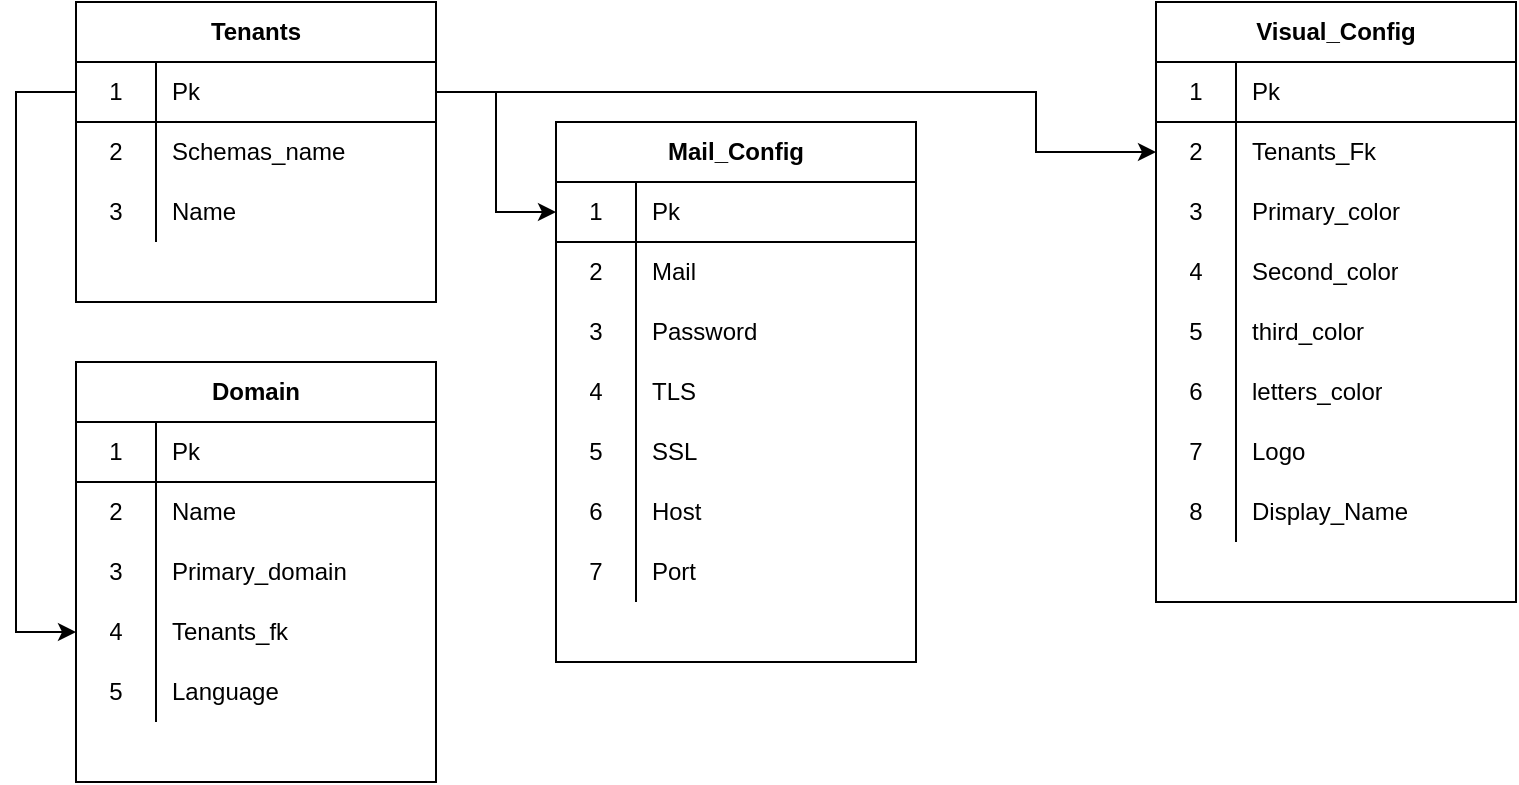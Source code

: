 <mxfile version="14.4.3" type="device"><diagram id="gmNLvoogCazHjiyxjHsD" name="Page-1"><mxGraphModel dx="903" dy="427" grid="1" gridSize="15" guides="1" tooltips="1" connect="1" arrows="1" fold="1" page="1" pageScale="1" pageWidth="827" pageHeight="1169" math="0" shadow="0"><root><mxCell id="0"/><mxCell id="1" parent="0"/><mxCell id="cwVsbmfhUSDgqix28-Fm-1" value="Tenants" style="shape=table;html=1;whiteSpace=wrap;startSize=30;container=1;collapsible=0;childLayout=tableLayout;fixedRows=1;rowLines=0;fontStyle=1;align=center;" vertex="1" parent="1"><mxGeometry x="60" y="60" width="180" height="150" as="geometry"/></mxCell><mxCell id="cwVsbmfhUSDgqix28-Fm-2" value="" style="shape=partialRectangle;html=1;whiteSpace=wrap;collapsible=0;dropTarget=0;pointerEvents=0;fillColor=none;top=0;left=0;bottom=1;right=0;points=[[0,0.5],[1,0.5]];portConstraint=eastwest;" vertex="1" parent="cwVsbmfhUSDgqix28-Fm-1"><mxGeometry y="30" width="180" height="30" as="geometry"/></mxCell><mxCell id="cwVsbmfhUSDgqix28-Fm-3" value="1" style="shape=partialRectangle;html=1;whiteSpace=wrap;connectable=0;fillColor=none;top=0;left=0;bottom=0;right=0;overflow=hidden;" vertex="1" parent="cwVsbmfhUSDgqix28-Fm-2"><mxGeometry width="40" height="30" as="geometry"/></mxCell><mxCell id="cwVsbmfhUSDgqix28-Fm-4" value="Pk" style="shape=partialRectangle;html=1;whiteSpace=wrap;connectable=0;fillColor=none;top=0;left=0;bottom=0;right=0;align=left;spacingLeft=6;overflow=hidden;" vertex="1" parent="cwVsbmfhUSDgqix28-Fm-2"><mxGeometry x="40" width="140" height="30" as="geometry"/></mxCell><mxCell id="cwVsbmfhUSDgqix28-Fm-5" value="" style="shape=partialRectangle;html=1;whiteSpace=wrap;collapsible=0;dropTarget=0;pointerEvents=0;fillColor=none;top=0;left=0;bottom=0;right=0;points=[[0,0.5],[1,0.5]];portConstraint=eastwest;" vertex="1" parent="cwVsbmfhUSDgqix28-Fm-1"><mxGeometry y="60" width="180" height="30" as="geometry"/></mxCell><mxCell id="cwVsbmfhUSDgqix28-Fm-6" value="2" style="shape=partialRectangle;html=1;whiteSpace=wrap;connectable=0;fillColor=none;top=0;left=0;bottom=0;right=0;overflow=hidden;" vertex="1" parent="cwVsbmfhUSDgqix28-Fm-5"><mxGeometry width="40" height="30" as="geometry"/></mxCell><mxCell id="cwVsbmfhUSDgqix28-Fm-7" value="Schemas_name" style="shape=partialRectangle;html=1;whiteSpace=wrap;connectable=0;fillColor=none;top=0;left=0;bottom=0;right=0;align=left;spacingLeft=6;overflow=hidden;" vertex="1" parent="cwVsbmfhUSDgqix28-Fm-5"><mxGeometry x="40" width="140" height="30" as="geometry"/></mxCell><mxCell id="cwVsbmfhUSDgqix28-Fm-8" value="" style="shape=partialRectangle;html=1;whiteSpace=wrap;collapsible=0;dropTarget=0;pointerEvents=0;fillColor=none;top=0;left=0;bottom=0;right=0;points=[[0,0.5],[1,0.5]];portConstraint=eastwest;" vertex="1" parent="cwVsbmfhUSDgqix28-Fm-1"><mxGeometry y="90" width="180" height="30" as="geometry"/></mxCell><mxCell id="cwVsbmfhUSDgqix28-Fm-9" value="3" style="shape=partialRectangle;html=1;whiteSpace=wrap;connectable=0;fillColor=none;top=0;left=0;bottom=0;right=0;overflow=hidden;" vertex="1" parent="cwVsbmfhUSDgqix28-Fm-8"><mxGeometry width="40" height="30" as="geometry"/></mxCell><mxCell id="cwVsbmfhUSDgqix28-Fm-10" value="Name" style="shape=partialRectangle;html=1;whiteSpace=wrap;connectable=0;fillColor=none;top=0;left=0;bottom=0;right=0;align=left;spacingLeft=6;overflow=hidden;" vertex="1" parent="cwVsbmfhUSDgqix28-Fm-8"><mxGeometry x="40" width="140" height="30" as="geometry"/></mxCell><mxCell id="cwVsbmfhUSDgqix28-Fm-11" value="Domain" style="shape=table;html=1;whiteSpace=wrap;startSize=30;container=1;collapsible=0;childLayout=tableLayout;fixedRows=1;rowLines=0;fontStyle=1;align=center;" vertex="1" parent="1"><mxGeometry x="60" y="240" width="180" height="210" as="geometry"/></mxCell><mxCell id="cwVsbmfhUSDgqix28-Fm-12" value="" style="shape=partialRectangle;html=1;whiteSpace=wrap;collapsible=0;dropTarget=0;pointerEvents=0;fillColor=none;top=0;left=0;bottom=1;right=0;points=[[0,0.5],[1,0.5]];portConstraint=eastwest;" vertex="1" parent="cwVsbmfhUSDgqix28-Fm-11"><mxGeometry y="30" width="180" height="30" as="geometry"/></mxCell><mxCell id="cwVsbmfhUSDgqix28-Fm-13" value="1" style="shape=partialRectangle;html=1;whiteSpace=wrap;connectable=0;fillColor=none;top=0;left=0;bottom=0;right=0;overflow=hidden;" vertex="1" parent="cwVsbmfhUSDgqix28-Fm-12"><mxGeometry width="40" height="30" as="geometry"/></mxCell><mxCell id="cwVsbmfhUSDgqix28-Fm-14" value="Pk" style="shape=partialRectangle;html=1;whiteSpace=wrap;connectable=0;fillColor=none;top=0;left=0;bottom=0;right=0;align=left;spacingLeft=6;overflow=hidden;" vertex="1" parent="cwVsbmfhUSDgqix28-Fm-12"><mxGeometry x="40" width="140" height="30" as="geometry"/></mxCell><mxCell id="cwVsbmfhUSDgqix28-Fm-15" value="" style="shape=partialRectangle;html=1;whiteSpace=wrap;collapsible=0;dropTarget=0;pointerEvents=0;fillColor=none;top=0;left=0;bottom=0;right=0;points=[[0,0.5],[1,0.5]];portConstraint=eastwest;" vertex="1" parent="cwVsbmfhUSDgqix28-Fm-11"><mxGeometry y="60" width="180" height="30" as="geometry"/></mxCell><mxCell id="cwVsbmfhUSDgqix28-Fm-16" value="2" style="shape=partialRectangle;html=1;whiteSpace=wrap;connectable=0;fillColor=none;top=0;left=0;bottom=0;right=0;overflow=hidden;" vertex="1" parent="cwVsbmfhUSDgqix28-Fm-15"><mxGeometry width="40" height="30" as="geometry"/></mxCell><mxCell id="cwVsbmfhUSDgqix28-Fm-17" value="Name" style="shape=partialRectangle;html=1;whiteSpace=wrap;connectable=0;fillColor=none;top=0;left=0;bottom=0;right=0;align=left;spacingLeft=6;overflow=hidden;" vertex="1" parent="cwVsbmfhUSDgqix28-Fm-15"><mxGeometry x="40" width="140" height="30" as="geometry"/></mxCell><mxCell id="cwVsbmfhUSDgqix28-Fm-18" value="" style="shape=partialRectangle;html=1;whiteSpace=wrap;collapsible=0;dropTarget=0;pointerEvents=0;fillColor=none;top=0;left=0;bottom=0;right=0;points=[[0,0.5],[1,0.5]];portConstraint=eastwest;" vertex="1" parent="cwVsbmfhUSDgqix28-Fm-11"><mxGeometry y="90" width="180" height="30" as="geometry"/></mxCell><mxCell id="cwVsbmfhUSDgqix28-Fm-19" value="3" style="shape=partialRectangle;html=1;whiteSpace=wrap;connectable=0;fillColor=none;top=0;left=0;bottom=0;right=0;overflow=hidden;" vertex="1" parent="cwVsbmfhUSDgqix28-Fm-18"><mxGeometry width="40" height="30" as="geometry"/></mxCell><mxCell id="cwVsbmfhUSDgqix28-Fm-20" value="Primary_domain" style="shape=partialRectangle;html=1;whiteSpace=wrap;connectable=0;fillColor=none;top=0;left=0;bottom=0;right=0;align=left;spacingLeft=6;overflow=hidden;" vertex="1" parent="cwVsbmfhUSDgqix28-Fm-18"><mxGeometry x="40" width="140" height="30" as="geometry"/></mxCell><mxCell id="cwVsbmfhUSDgqix28-Fm-21" value="" style="shape=partialRectangle;html=1;whiteSpace=wrap;collapsible=0;dropTarget=0;pointerEvents=0;fillColor=none;top=0;left=0;bottom=0;right=0;points=[[0,0.5],[1,0.5]];portConstraint=eastwest;" vertex="1" parent="cwVsbmfhUSDgqix28-Fm-11"><mxGeometry y="120" width="180" height="30" as="geometry"/></mxCell><mxCell id="cwVsbmfhUSDgqix28-Fm-22" value="4" style="shape=partialRectangle;html=1;whiteSpace=wrap;connectable=0;fillColor=none;top=0;left=0;bottom=0;right=0;overflow=hidden;" vertex="1" parent="cwVsbmfhUSDgqix28-Fm-21"><mxGeometry width="40" height="30" as="geometry"/></mxCell><mxCell id="cwVsbmfhUSDgqix28-Fm-23" value="Tenants_fk" style="shape=partialRectangle;html=1;whiteSpace=wrap;connectable=0;fillColor=none;top=0;left=0;bottom=0;right=0;align=left;spacingLeft=6;overflow=hidden;" vertex="1" parent="cwVsbmfhUSDgqix28-Fm-21"><mxGeometry x="40" width="140" height="30" as="geometry"/></mxCell><mxCell id="cwVsbmfhUSDgqix28-Fm-29" value="" style="shape=partialRectangle;html=1;whiteSpace=wrap;collapsible=0;dropTarget=0;pointerEvents=0;fillColor=none;top=0;left=0;bottom=0;right=0;points=[[0,0.5],[1,0.5]];portConstraint=eastwest;" vertex="1" parent="cwVsbmfhUSDgqix28-Fm-11"><mxGeometry y="150" width="180" height="30" as="geometry"/></mxCell><mxCell id="cwVsbmfhUSDgqix28-Fm-30" value="5" style="shape=partialRectangle;html=1;whiteSpace=wrap;connectable=0;fillColor=none;top=0;left=0;bottom=0;right=0;overflow=hidden;" vertex="1" parent="cwVsbmfhUSDgqix28-Fm-29"><mxGeometry width="40" height="30" as="geometry"/></mxCell><mxCell id="cwVsbmfhUSDgqix28-Fm-31" value="Language" style="shape=partialRectangle;html=1;whiteSpace=wrap;connectable=0;fillColor=none;top=0;left=0;bottom=0;right=0;align=left;spacingLeft=6;overflow=hidden;" vertex="1" parent="cwVsbmfhUSDgqix28-Fm-29"><mxGeometry x="40" width="140" height="30" as="geometry"/></mxCell><mxCell id="cwVsbmfhUSDgqix28-Fm-24" style="edgeStyle=orthogonalEdgeStyle;rounded=0;orthogonalLoop=1;jettySize=auto;html=1;exitX=0;exitY=0.5;exitDx=0;exitDy=0;entryX=0;entryY=0.5;entryDx=0;entryDy=0;" edge="1" parent="1" source="cwVsbmfhUSDgqix28-Fm-2" target="cwVsbmfhUSDgqix28-Fm-21"><mxGeometry relative="1" as="geometry"><Array as="points"><mxPoint x="30" y="105"/><mxPoint x="30" y="375"/></Array></mxGeometry></mxCell><mxCell id="cwVsbmfhUSDgqix28-Fm-25" value="Visual_Config" style="shape=table;html=1;whiteSpace=wrap;startSize=30;container=1;collapsible=0;childLayout=tableLayout;fixedRows=1;rowLines=0;fontStyle=1;align=center;" vertex="1" parent="1"><mxGeometry x="600" y="60" width="180" height="300" as="geometry"/></mxCell><mxCell id="cwVsbmfhUSDgqix28-Fm-26" value="" style="shape=partialRectangle;html=1;whiteSpace=wrap;collapsible=0;dropTarget=0;pointerEvents=0;fillColor=none;top=0;left=0;bottom=1;right=0;points=[[0,0.5],[1,0.5]];portConstraint=eastwest;" vertex="1" parent="cwVsbmfhUSDgqix28-Fm-25"><mxGeometry y="30" width="180" height="30" as="geometry"/></mxCell><mxCell id="cwVsbmfhUSDgqix28-Fm-27" value="1" style="shape=partialRectangle;html=1;whiteSpace=wrap;connectable=0;fillColor=none;top=0;left=0;bottom=0;right=0;overflow=hidden;" vertex="1" parent="cwVsbmfhUSDgqix28-Fm-26"><mxGeometry width="40" height="30" as="geometry"/></mxCell><mxCell id="cwVsbmfhUSDgqix28-Fm-28" value="Pk" style="shape=partialRectangle;html=1;whiteSpace=wrap;connectable=0;fillColor=none;top=0;left=0;bottom=0;right=0;align=left;spacingLeft=6;overflow=hidden;" vertex="1" parent="cwVsbmfhUSDgqix28-Fm-26"><mxGeometry x="40" width="140" height="30" as="geometry"/></mxCell><mxCell id="cwVsbmfhUSDgqix28-Fm-63" value="" style="shape=partialRectangle;html=1;whiteSpace=wrap;collapsible=0;dropTarget=0;pointerEvents=0;fillColor=none;top=0;left=0;bottom=0;right=0;points=[[0,0.5],[1,0.5]];portConstraint=eastwest;" vertex="1" parent="cwVsbmfhUSDgqix28-Fm-25"><mxGeometry y="60" width="180" height="30" as="geometry"/></mxCell><mxCell id="cwVsbmfhUSDgqix28-Fm-64" value="2" style="shape=partialRectangle;html=1;whiteSpace=wrap;connectable=0;fillColor=none;top=0;left=0;bottom=0;right=0;overflow=hidden;" vertex="1" parent="cwVsbmfhUSDgqix28-Fm-63"><mxGeometry width="40" height="30" as="geometry"/></mxCell><mxCell id="cwVsbmfhUSDgqix28-Fm-65" value="Tenants_Fk" style="shape=partialRectangle;html=1;whiteSpace=wrap;connectable=0;fillColor=none;top=0;left=0;bottom=0;right=0;align=left;spacingLeft=6;overflow=hidden;" vertex="1" parent="cwVsbmfhUSDgqix28-Fm-63"><mxGeometry x="40" width="140" height="30" as="geometry"/></mxCell><mxCell id="cwVsbmfhUSDgqix28-Fm-32" value="" style="shape=partialRectangle;html=1;whiteSpace=wrap;collapsible=0;dropTarget=0;pointerEvents=0;fillColor=none;top=0;left=0;bottom=0;right=0;points=[[0,0.5],[1,0.5]];portConstraint=eastwest;" vertex="1" parent="cwVsbmfhUSDgqix28-Fm-25"><mxGeometry y="90" width="180" height="30" as="geometry"/></mxCell><mxCell id="cwVsbmfhUSDgqix28-Fm-33" value="3" style="shape=partialRectangle;html=1;whiteSpace=wrap;connectable=0;fillColor=none;top=0;left=0;bottom=0;right=0;overflow=hidden;" vertex="1" parent="cwVsbmfhUSDgqix28-Fm-32"><mxGeometry width="40" height="30" as="geometry"/></mxCell><mxCell id="cwVsbmfhUSDgqix28-Fm-34" value="Primary_color" style="shape=partialRectangle;html=1;whiteSpace=wrap;connectable=0;fillColor=none;top=0;left=0;bottom=0;right=0;align=left;spacingLeft=6;overflow=hidden;" vertex="1" parent="cwVsbmfhUSDgqix28-Fm-32"><mxGeometry x="40" width="140" height="30" as="geometry"/></mxCell><mxCell id="cwVsbmfhUSDgqix28-Fm-35" value="" style="shape=partialRectangle;html=1;whiteSpace=wrap;collapsible=0;dropTarget=0;pointerEvents=0;fillColor=none;top=0;left=0;bottom=0;right=0;points=[[0,0.5],[1,0.5]];portConstraint=eastwest;" vertex="1" parent="cwVsbmfhUSDgqix28-Fm-25"><mxGeometry y="120" width="180" height="30" as="geometry"/></mxCell><mxCell id="cwVsbmfhUSDgqix28-Fm-36" value="4" style="shape=partialRectangle;html=1;whiteSpace=wrap;connectable=0;fillColor=none;top=0;left=0;bottom=0;right=0;overflow=hidden;" vertex="1" parent="cwVsbmfhUSDgqix28-Fm-35"><mxGeometry width="40" height="30" as="geometry"/></mxCell><mxCell id="cwVsbmfhUSDgqix28-Fm-37" value="Second_color" style="shape=partialRectangle;html=1;whiteSpace=wrap;connectable=0;fillColor=none;top=0;left=0;bottom=0;right=0;align=left;spacingLeft=6;overflow=hidden;" vertex="1" parent="cwVsbmfhUSDgqix28-Fm-35"><mxGeometry x="40" width="140" height="30" as="geometry"/></mxCell><mxCell id="cwVsbmfhUSDgqix28-Fm-38" value="" style="shape=partialRectangle;html=1;whiteSpace=wrap;collapsible=0;dropTarget=0;pointerEvents=0;fillColor=none;top=0;left=0;bottom=0;right=0;points=[[0,0.5],[1,0.5]];portConstraint=eastwest;" vertex="1" parent="cwVsbmfhUSDgqix28-Fm-25"><mxGeometry y="150" width="180" height="30" as="geometry"/></mxCell><mxCell id="cwVsbmfhUSDgqix28-Fm-39" value="5" style="shape=partialRectangle;html=1;whiteSpace=wrap;connectable=0;fillColor=none;top=0;left=0;bottom=0;right=0;overflow=hidden;" vertex="1" parent="cwVsbmfhUSDgqix28-Fm-38"><mxGeometry width="40" height="30" as="geometry"/></mxCell><mxCell id="cwVsbmfhUSDgqix28-Fm-40" value="third_color" style="shape=partialRectangle;html=1;whiteSpace=wrap;connectable=0;fillColor=none;top=0;left=0;bottom=0;right=0;align=left;spacingLeft=6;overflow=hidden;" vertex="1" parent="cwVsbmfhUSDgqix28-Fm-38"><mxGeometry x="40" width="140" height="30" as="geometry"/></mxCell><mxCell id="cwVsbmfhUSDgqix28-Fm-41" value="" style="shape=partialRectangle;html=1;whiteSpace=wrap;collapsible=0;dropTarget=0;pointerEvents=0;fillColor=none;top=0;left=0;bottom=0;right=0;points=[[0,0.5],[1,0.5]];portConstraint=eastwest;" vertex="1" parent="cwVsbmfhUSDgqix28-Fm-25"><mxGeometry y="180" width="180" height="30" as="geometry"/></mxCell><mxCell id="cwVsbmfhUSDgqix28-Fm-42" value="6" style="shape=partialRectangle;html=1;whiteSpace=wrap;connectable=0;fillColor=none;top=0;left=0;bottom=0;right=0;overflow=hidden;" vertex="1" parent="cwVsbmfhUSDgqix28-Fm-41"><mxGeometry width="40" height="30" as="geometry"/></mxCell><mxCell id="cwVsbmfhUSDgqix28-Fm-43" value="letters_color" style="shape=partialRectangle;html=1;whiteSpace=wrap;connectable=0;fillColor=none;top=0;left=0;bottom=0;right=0;align=left;spacingLeft=6;overflow=hidden;" vertex="1" parent="cwVsbmfhUSDgqix28-Fm-41"><mxGeometry x="40" width="140" height="30" as="geometry"/></mxCell><mxCell id="cwVsbmfhUSDgqix28-Fm-67" value="" style="shape=partialRectangle;html=1;whiteSpace=wrap;collapsible=0;dropTarget=0;pointerEvents=0;fillColor=none;top=0;left=0;bottom=0;right=0;points=[[0,0.5],[1,0.5]];portConstraint=eastwest;" vertex="1" parent="cwVsbmfhUSDgqix28-Fm-25"><mxGeometry y="210" width="180" height="30" as="geometry"/></mxCell><mxCell id="cwVsbmfhUSDgqix28-Fm-68" value="7" style="shape=partialRectangle;html=1;whiteSpace=wrap;connectable=0;fillColor=none;top=0;left=0;bottom=0;right=0;overflow=hidden;" vertex="1" parent="cwVsbmfhUSDgqix28-Fm-67"><mxGeometry width="40" height="30" as="geometry"/></mxCell><mxCell id="cwVsbmfhUSDgqix28-Fm-69" value="Logo" style="shape=partialRectangle;html=1;whiteSpace=wrap;connectable=0;fillColor=none;top=0;left=0;bottom=0;right=0;align=left;spacingLeft=6;overflow=hidden;" vertex="1" parent="cwVsbmfhUSDgqix28-Fm-67"><mxGeometry x="40" width="140" height="30" as="geometry"/></mxCell><mxCell id="cwVsbmfhUSDgqix28-Fm-70" value="" style="shape=partialRectangle;html=1;whiteSpace=wrap;collapsible=0;dropTarget=0;pointerEvents=0;fillColor=none;top=0;left=0;bottom=0;right=0;points=[[0,0.5],[1,0.5]];portConstraint=eastwest;" vertex="1" parent="cwVsbmfhUSDgqix28-Fm-25"><mxGeometry y="240" width="180" height="30" as="geometry"/></mxCell><mxCell id="cwVsbmfhUSDgqix28-Fm-71" value="8" style="shape=partialRectangle;html=1;whiteSpace=wrap;connectable=0;fillColor=none;top=0;left=0;bottom=0;right=0;overflow=hidden;" vertex="1" parent="cwVsbmfhUSDgqix28-Fm-70"><mxGeometry width="40" height="30" as="geometry"/></mxCell><mxCell id="cwVsbmfhUSDgqix28-Fm-72" value="Display_Name" style="shape=partialRectangle;html=1;whiteSpace=wrap;connectable=0;fillColor=none;top=0;left=0;bottom=0;right=0;align=left;spacingLeft=6;overflow=hidden;" vertex="1" parent="cwVsbmfhUSDgqix28-Fm-70"><mxGeometry x="40" width="140" height="30" as="geometry"/></mxCell><mxCell id="cwVsbmfhUSDgqix28-Fm-66" style="edgeStyle=orthogonalEdgeStyle;rounded=0;orthogonalLoop=1;jettySize=auto;html=1;exitX=1;exitY=0.5;exitDx=0;exitDy=0;entryX=0;entryY=0.5;entryDx=0;entryDy=0;" edge="1" parent="1" source="cwVsbmfhUSDgqix28-Fm-2" target="cwVsbmfhUSDgqix28-Fm-63"><mxGeometry relative="1" as="geometry"><Array as="points"><mxPoint x="540" y="105"/><mxPoint x="540" y="135"/></Array></mxGeometry></mxCell><mxCell id="cwVsbmfhUSDgqix28-Fm-73" value="Mail_Config" style="shape=table;html=1;whiteSpace=wrap;startSize=30;container=1;collapsible=0;childLayout=tableLayout;fixedRows=1;rowLines=0;fontStyle=1;align=center;" vertex="1" parent="1"><mxGeometry x="300" y="120" width="180" height="270" as="geometry"/></mxCell><mxCell id="cwVsbmfhUSDgqix28-Fm-74" value="" style="shape=partialRectangle;html=1;whiteSpace=wrap;collapsible=0;dropTarget=0;pointerEvents=0;fillColor=none;top=0;left=0;bottom=1;right=0;points=[[0,0.5],[1,0.5]];portConstraint=eastwest;" vertex="1" parent="cwVsbmfhUSDgqix28-Fm-73"><mxGeometry y="30" width="180" height="30" as="geometry"/></mxCell><mxCell id="cwVsbmfhUSDgqix28-Fm-75" value="1" style="shape=partialRectangle;html=1;whiteSpace=wrap;connectable=0;fillColor=none;top=0;left=0;bottom=0;right=0;overflow=hidden;" vertex="1" parent="cwVsbmfhUSDgqix28-Fm-74"><mxGeometry width="40" height="30" as="geometry"/></mxCell><mxCell id="cwVsbmfhUSDgqix28-Fm-76" value="Pk" style="shape=partialRectangle;html=1;whiteSpace=wrap;connectable=0;fillColor=none;top=0;left=0;bottom=0;right=0;align=left;spacingLeft=6;overflow=hidden;" vertex="1" parent="cwVsbmfhUSDgqix28-Fm-74"><mxGeometry x="40" width="140" height="30" as="geometry"/></mxCell><mxCell id="cwVsbmfhUSDgqix28-Fm-77" value="" style="shape=partialRectangle;html=1;whiteSpace=wrap;collapsible=0;dropTarget=0;pointerEvents=0;fillColor=none;top=0;left=0;bottom=0;right=0;points=[[0,0.5],[1,0.5]];portConstraint=eastwest;" vertex="1" parent="cwVsbmfhUSDgqix28-Fm-73"><mxGeometry y="60" width="180" height="30" as="geometry"/></mxCell><mxCell id="cwVsbmfhUSDgqix28-Fm-78" value="2" style="shape=partialRectangle;html=1;whiteSpace=wrap;connectable=0;fillColor=none;top=0;left=0;bottom=0;right=0;overflow=hidden;" vertex="1" parent="cwVsbmfhUSDgqix28-Fm-77"><mxGeometry width="40" height="30" as="geometry"/></mxCell><mxCell id="cwVsbmfhUSDgqix28-Fm-79" value="Mail" style="shape=partialRectangle;html=1;whiteSpace=wrap;connectable=0;fillColor=none;top=0;left=0;bottom=0;right=0;align=left;spacingLeft=6;overflow=hidden;" vertex="1" parent="cwVsbmfhUSDgqix28-Fm-77"><mxGeometry x="40" width="140" height="30" as="geometry"/></mxCell><mxCell id="cwVsbmfhUSDgqix28-Fm-80" value="" style="shape=partialRectangle;html=1;whiteSpace=wrap;collapsible=0;dropTarget=0;pointerEvents=0;fillColor=none;top=0;left=0;bottom=0;right=0;points=[[0,0.5],[1,0.5]];portConstraint=eastwest;" vertex="1" parent="cwVsbmfhUSDgqix28-Fm-73"><mxGeometry y="90" width="180" height="30" as="geometry"/></mxCell><mxCell id="cwVsbmfhUSDgqix28-Fm-81" value="3" style="shape=partialRectangle;html=1;whiteSpace=wrap;connectable=0;fillColor=none;top=0;left=0;bottom=0;right=0;overflow=hidden;" vertex="1" parent="cwVsbmfhUSDgqix28-Fm-80"><mxGeometry width="40" height="30" as="geometry"/></mxCell><mxCell id="cwVsbmfhUSDgqix28-Fm-82" value="Password" style="shape=partialRectangle;html=1;whiteSpace=wrap;connectable=0;fillColor=none;top=0;left=0;bottom=0;right=0;align=left;spacingLeft=6;overflow=hidden;" vertex="1" parent="cwVsbmfhUSDgqix28-Fm-80"><mxGeometry x="40" width="140" height="30" as="geometry"/></mxCell><mxCell id="cwVsbmfhUSDgqix28-Fm-84" value="" style="shape=partialRectangle;html=1;whiteSpace=wrap;collapsible=0;dropTarget=0;pointerEvents=0;fillColor=none;top=0;left=0;bottom=0;right=0;points=[[0,0.5],[1,0.5]];portConstraint=eastwest;" vertex="1" parent="cwVsbmfhUSDgqix28-Fm-73"><mxGeometry y="120" width="180" height="30" as="geometry"/></mxCell><mxCell id="cwVsbmfhUSDgqix28-Fm-85" value="4" style="shape=partialRectangle;html=1;whiteSpace=wrap;connectable=0;fillColor=none;top=0;left=0;bottom=0;right=0;overflow=hidden;" vertex="1" parent="cwVsbmfhUSDgqix28-Fm-84"><mxGeometry width="40" height="30" as="geometry"/></mxCell><mxCell id="cwVsbmfhUSDgqix28-Fm-86" value="TLS" style="shape=partialRectangle;html=1;whiteSpace=wrap;connectable=0;fillColor=none;top=0;left=0;bottom=0;right=0;align=left;spacingLeft=6;overflow=hidden;" vertex="1" parent="cwVsbmfhUSDgqix28-Fm-84"><mxGeometry x="40" width="140" height="30" as="geometry"/></mxCell><mxCell id="cwVsbmfhUSDgqix28-Fm-87" value="" style="shape=partialRectangle;html=1;whiteSpace=wrap;collapsible=0;dropTarget=0;pointerEvents=0;fillColor=none;top=0;left=0;bottom=0;right=0;points=[[0,0.5],[1,0.5]];portConstraint=eastwest;" vertex="1" parent="cwVsbmfhUSDgqix28-Fm-73"><mxGeometry y="150" width="180" height="30" as="geometry"/></mxCell><mxCell id="cwVsbmfhUSDgqix28-Fm-88" value="5" style="shape=partialRectangle;html=1;whiteSpace=wrap;connectable=0;fillColor=none;top=0;left=0;bottom=0;right=0;overflow=hidden;" vertex="1" parent="cwVsbmfhUSDgqix28-Fm-87"><mxGeometry width="40" height="30" as="geometry"/></mxCell><mxCell id="cwVsbmfhUSDgqix28-Fm-89" value="SSL" style="shape=partialRectangle;html=1;whiteSpace=wrap;connectable=0;fillColor=none;top=0;left=0;bottom=0;right=0;align=left;spacingLeft=6;overflow=hidden;" vertex="1" parent="cwVsbmfhUSDgqix28-Fm-87"><mxGeometry x="40" width="140" height="30" as="geometry"/></mxCell><mxCell id="cwVsbmfhUSDgqix28-Fm-90" value="" style="shape=partialRectangle;html=1;whiteSpace=wrap;collapsible=0;dropTarget=0;pointerEvents=0;fillColor=none;top=0;left=0;bottom=0;right=0;points=[[0,0.5],[1,0.5]];portConstraint=eastwest;" vertex="1" parent="cwVsbmfhUSDgqix28-Fm-73"><mxGeometry y="180" width="180" height="30" as="geometry"/></mxCell><mxCell id="cwVsbmfhUSDgqix28-Fm-91" value="6" style="shape=partialRectangle;html=1;whiteSpace=wrap;connectable=0;fillColor=none;top=0;left=0;bottom=0;right=0;overflow=hidden;" vertex="1" parent="cwVsbmfhUSDgqix28-Fm-90"><mxGeometry width="40" height="30" as="geometry"/></mxCell><mxCell id="cwVsbmfhUSDgqix28-Fm-92" value="Host" style="shape=partialRectangle;html=1;whiteSpace=wrap;connectable=0;fillColor=none;top=0;left=0;bottom=0;right=0;align=left;spacingLeft=6;overflow=hidden;" vertex="1" parent="cwVsbmfhUSDgqix28-Fm-90"><mxGeometry x="40" width="140" height="30" as="geometry"/></mxCell><mxCell id="cwVsbmfhUSDgqix28-Fm-93" value="" style="shape=partialRectangle;html=1;whiteSpace=wrap;collapsible=0;dropTarget=0;pointerEvents=0;fillColor=none;top=0;left=0;bottom=0;right=0;points=[[0,0.5],[1,0.5]];portConstraint=eastwest;" vertex="1" parent="cwVsbmfhUSDgqix28-Fm-73"><mxGeometry y="210" width="180" height="30" as="geometry"/></mxCell><mxCell id="cwVsbmfhUSDgqix28-Fm-94" value="7" style="shape=partialRectangle;html=1;whiteSpace=wrap;connectable=0;fillColor=none;top=0;left=0;bottom=0;right=0;overflow=hidden;" vertex="1" parent="cwVsbmfhUSDgqix28-Fm-93"><mxGeometry width="40" height="30" as="geometry"/></mxCell><mxCell id="cwVsbmfhUSDgqix28-Fm-95" value="Port" style="shape=partialRectangle;html=1;whiteSpace=wrap;connectable=0;fillColor=none;top=0;left=0;bottom=0;right=0;align=left;spacingLeft=6;overflow=hidden;" vertex="1" parent="cwVsbmfhUSDgqix28-Fm-93"><mxGeometry x="40" width="140" height="30" as="geometry"/></mxCell><mxCell id="cwVsbmfhUSDgqix28-Fm-83" style="edgeStyle=orthogonalEdgeStyle;rounded=0;orthogonalLoop=1;jettySize=auto;html=1;exitX=1;exitY=0.5;exitDx=0;exitDy=0;entryX=0;entryY=0.5;entryDx=0;entryDy=0;" edge="1" parent="1" source="cwVsbmfhUSDgqix28-Fm-2" target="cwVsbmfhUSDgqix28-Fm-74"><mxGeometry relative="1" as="geometry"/></mxCell></root></mxGraphModel></diagram></mxfile>